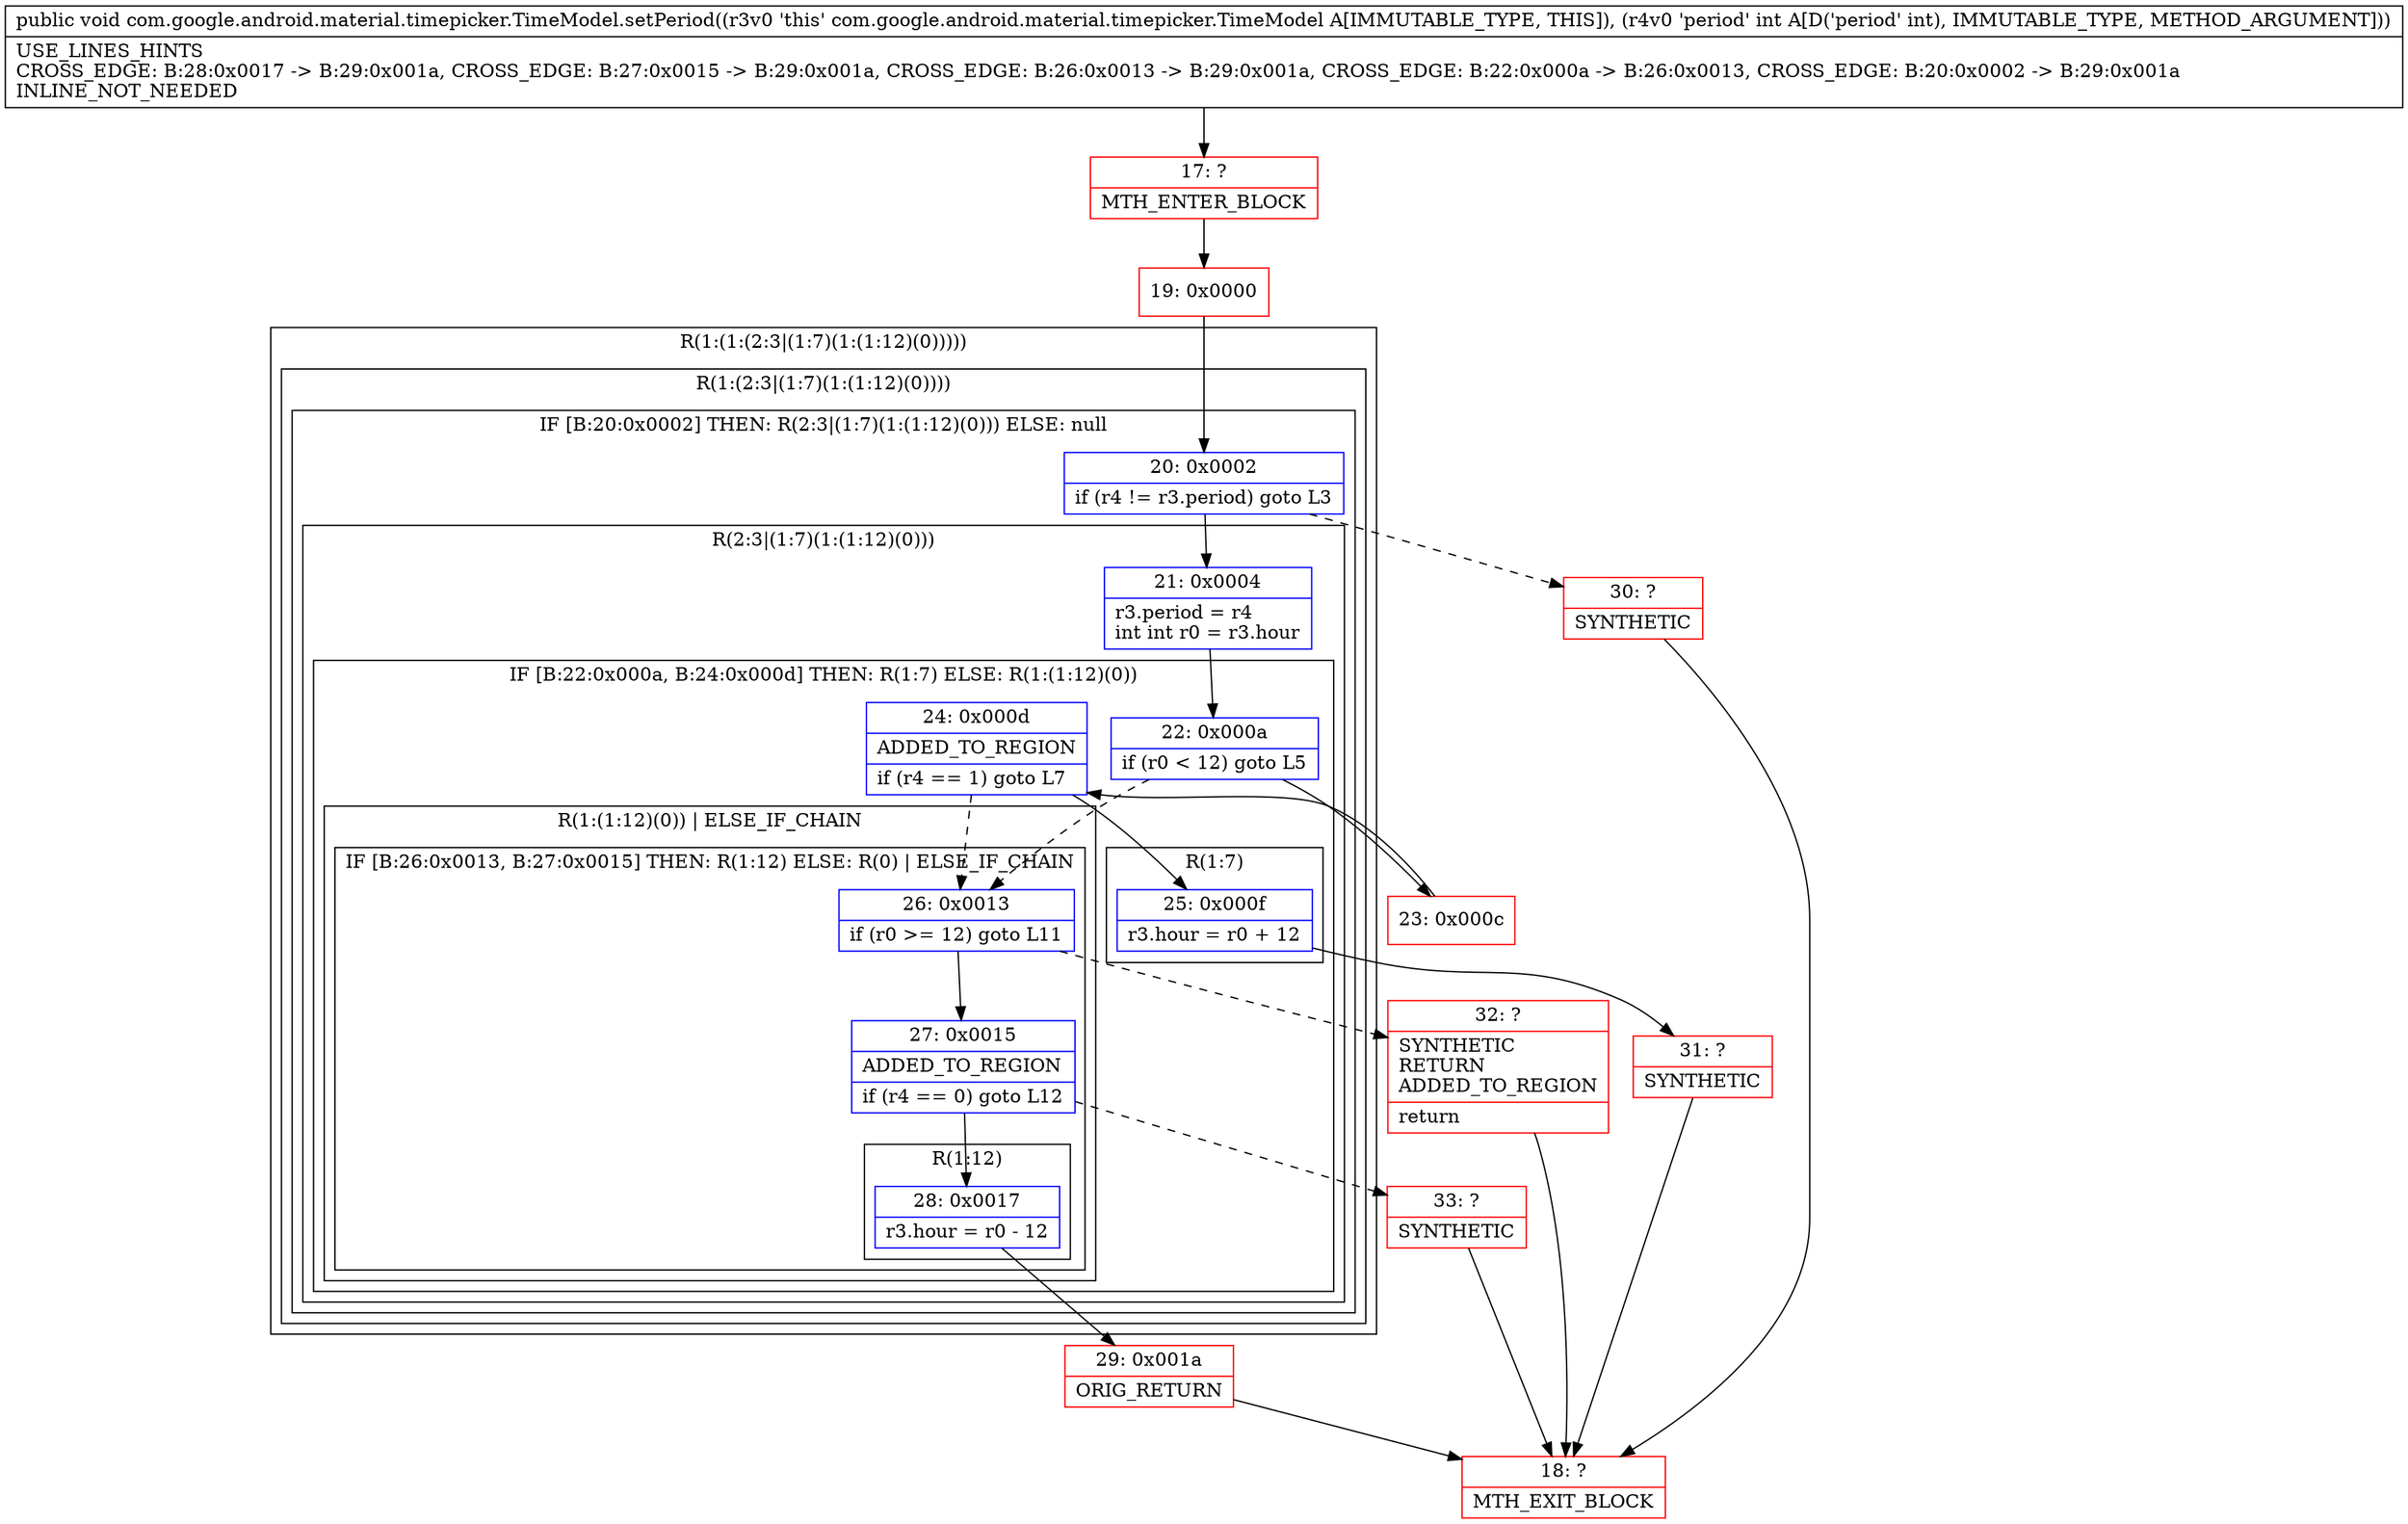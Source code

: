 digraph "CFG forcom.google.android.material.timepicker.TimeModel.setPeriod(I)V" {
subgraph cluster_Region_1171379960 {
label = "R(1:(1:(2:3|(1:7)(1:(1:12)(0)))))";
node [shape=record,color=blue];
subgraph cluster_Region_1494294088 {
label = "R(1:(2:3|(1:7)(1:(1:12)(0))))";
node [shape=record,color=blue];
subgraph cluster_IfRegion_2014949389 {
label = "IF [B:20:0x0002] THEN: R(2:3|(1:7)(1:(1:12)(0))) ELSE: null";
node [shape=record,color=blue];
Node_20 [shape=record,label="{20\:\ 0x0002|if (r4 != r3.period) goto L3\l}"];
subgraph cluster_Region_1607006518 {
label = "R(2:3|(1:7)(1:(1:12)(0)))";
node [shape=record,color=blue];
Node_21 [shape=record,label="{21\:\ 0x0004|r3.period = r4\lint int r0 = r3.hour\l}"];
subgraph cluster_IfRegion_760961469 {
label = "IF [B:22:0x000a, B:24:0x000d] THEN: R(1:7) ELSE: R(1:(1:12)(0))";
node [shape=record,color=blue];
Node_22 [shape=record,label="{22\:\ 0x000a|if (r0 \< 12) goto L5\l}"];
Node_24 [shape=record,label="{24\:\ 0x000d|ADDED_TO_REGION\l|if (r4 == 1) goto L7\l}"];
subgraph cluster_Region_1874283566 {
label = "R(1:7)";
node [shape=record,color=blue];
Node_25 [shape=record,label="{25\:\ 0x000f|r3.hour = r0 + 12\l}"];
}
subgraph cluster_Region_628532738 {
label = "R(1:(1:12)(0)) | ELSE_IF_CHAIN\l";
node [shape=record,color=blue];
subgraph cluster_IfRegion_1365108445 {
label = "IF [B:26:0x0013, B:27:0x0015] THEN: R(1:12) ELSE: R(0) | ELSE_IF_CHAIN\l";
node [shape=record,color=blue];
Node_26 [shape=record,label="{26\:\ 0x0013|if (r0 \>= 12) goto L11\l}"];
Node_27 [shape=record,label="{27\:\ 0x0015|ADDED_TO_REGION\l|if (r4 == 0) goto L12\l}"];
subgraph cluster_Region_1237628041 {
label = "R(1:12)";
node [shape=record,color=blue];
Node_28 [shape=record,label="{28\:\ 0x0017|r3.hour = r0 \- 12\l}"];
}
subgraph cluster_Region_1851511362 {
label = "R(0)";
node [shape=record,color=blue];
}
}
}
}
}
}
}
}
Node_17 [shape=record,color=red,label="{17\:\ ?|MTH_ENTER_BLOCK\l}"];
Node_19 [shape=record,color=red,label="{19\:\ 0x0000}"];
Node_23 [shape=record,color=red,label="{23\:\ 0x000c}"];
Node_31 [shape=record,color=red,label="{31\:\ ?|SYNTHETIC\l}"];
Node_18 [shape=record,color=red,label="{18\:\ ?|MTH_EXIT_BLOCK\l}"];
Node_29 [shape=record,color=red,label="{29\:\ 0x001a|ORIG_RETURN\l}"];
Node_33 [shape=record,color=red,label="{33\:\ ?|SYNTHETIC\l}"];
Node_32 [shape=record,color=red,label="{32\:\ ?|SYNTHETIC\lRETURN\lADDED_TO_REGION\l|return\l}"];
Node_30 [shape=record,color=red,label="{30\:\ ?|SYNTHETIC\l}"];
MethodNode[shape=record,label="{public void com.google.android.material.timepicker.TimeModel.setPeriod((r3v0 'this' com.google.android.material.timepicker.TimeModel A[IMMUTABLE_TYPE, THIS]), (r4v0 'period' int A[D('period' int), IMMUTABLE_TYPE, METHOD_ARGUMENT]))  | USE_LINES_HINTS\lCROSS_EDGE: B:28:0x0017 \-\> B:29:0x001a, CROSS_EDGE: B:27:0x0015 \-\> B:29:0x001a, CROSS_EDGE: B:26:0x0013 \-\> B:29:0x001a, CROSS_EDGE: B:22:0x000a \-\> B:26:0x0013, CROSS_EDGE: B:20:0x0002 \-\> B:29:0x001a\lINLINE_NOT_NEEDED\l}"];
MethodNode -> Node_17;Node_20 -> Node_21;
Node_20 -> Node_30[style=dashed];
Node_21 -> Node_22;
Node_22 -> Node_23;
Node_22 -> Node_26[style=dashed];
Node_24 -> Node_25;
Node_24 -> Node_26[style=dashed];
Node_25 -> Node_31;
Node_26 -> Node_27;
Node_26 -> Node_32[style=dashed];
Node_27 -> Node_28;
Node_27 -> Node_33[style=dashed];
Node_28 -> Node_29;
Node_17 -> Node_19;
Node_19 -> Node_20;
Node_23 -> Node_24;
Node_31 -> Node_18;
Node_29 -> Node_18;
Node_33 -> Node_18;
Node_32 -> Node_18;
Node_30 -> Node_18;
}

